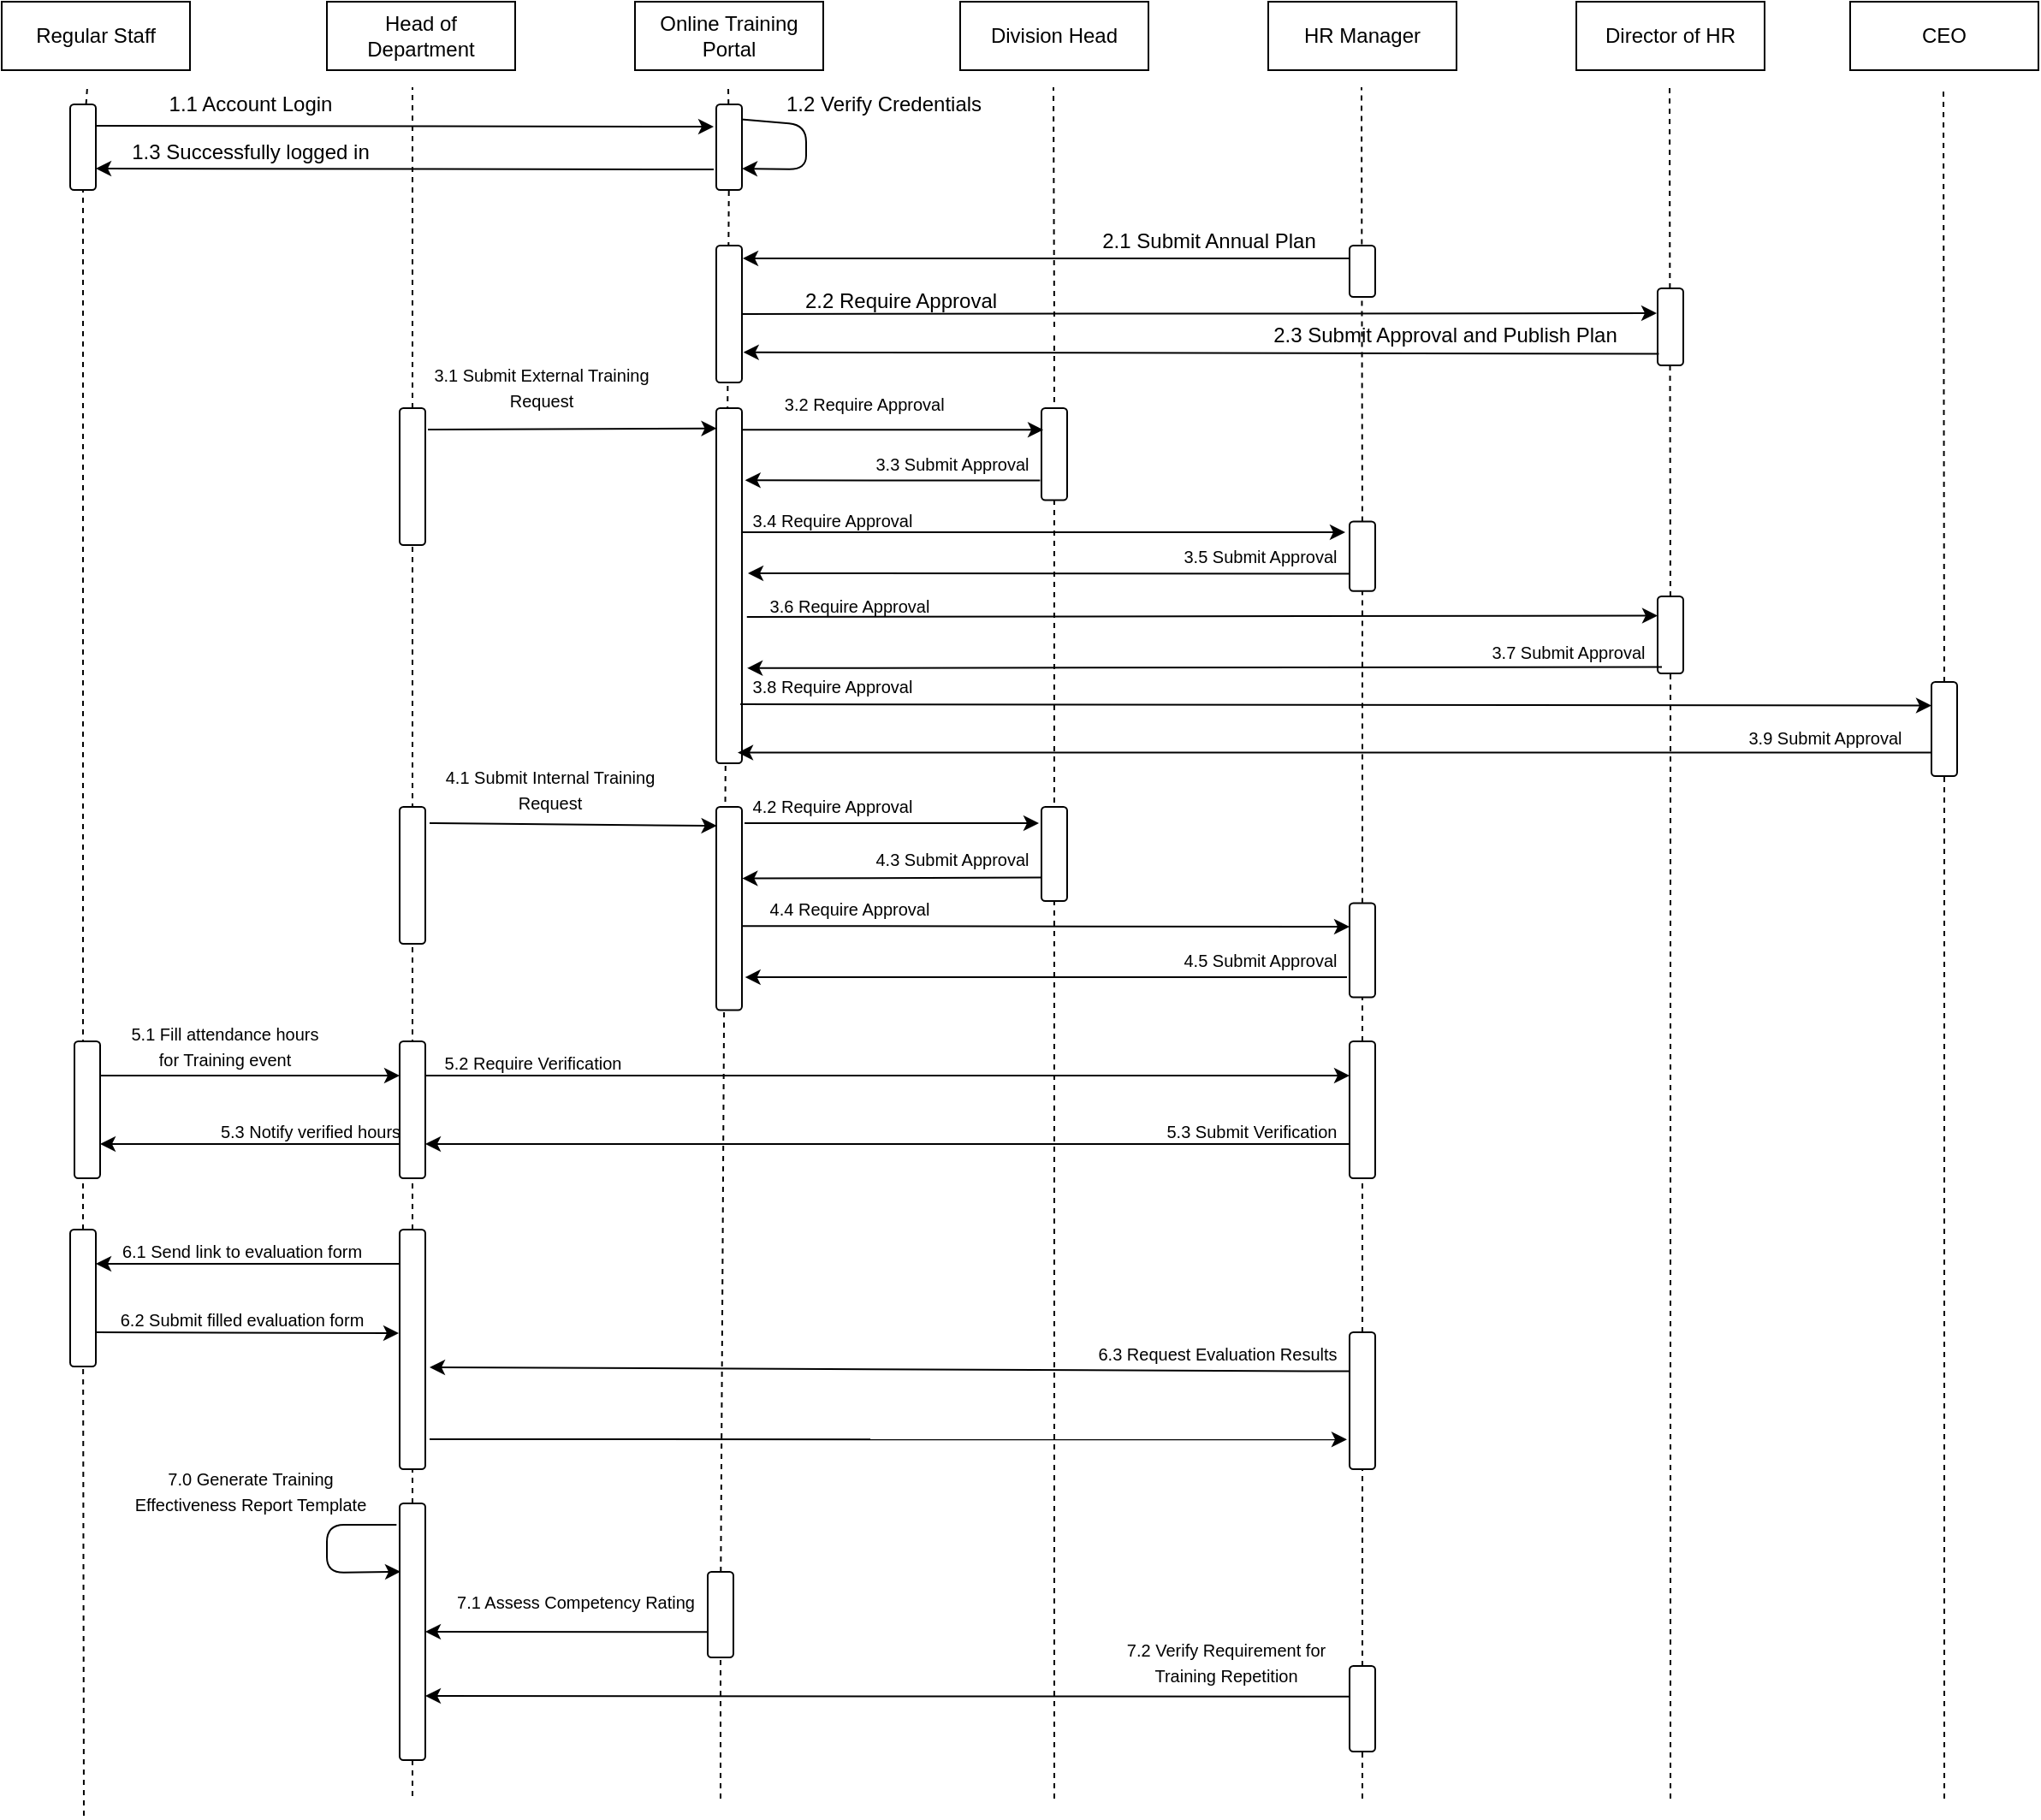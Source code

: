 <mxfile version="14.5.6" type="github">
  <diagram id="XSy3SNoMvduB6K7PyyDJ" name="Page-1">
    <mxGraphModel dx="813" dy="454" grid="1" gridSize="10" guides="1" tooltips="1" connect="1" arrows="1" fold="1" page="1" pageScale="1" pageWidth="850" pageHeight="1100" math="0" shadow="0">
      <root>
        <mxCell id="0" />
        <mxCell id="1" parent="0" />
        <mxCell id="dv0m6-zfDkGKopQuFqEQ-2" value="Regular Staff" style="rounded=0;whiteSpace=wrap;html=1;" vertex="1" parent="1">
          <mxGeometry x="40" y="40" width="110" height="40" as="geometry" />
        </mxCell>
        <mxCell id="dv0m6-zfDkGKopQuFqEQ-3" value="" style="endArrow=none;dashed=1;html=1;" edge="1" parent="1" source="dv0m6-zfDkGKopQuFqEQ-17">
          <mxGeometry width="50" height="50" relative="1" as="geometry">
            <mxPoint x="90" y="600" as="sourcePoint" />
            <mxPoint x="90" y="90" as="targetPoint" />
          </mxGeometry>
        </mxCell>
        <mxCell id="dv0m6-zfDkGKopQuFqEQ-4" value="Online Training&lt;br&gt;Portal" style="rounded=0;whiteSpace=wrap;html=1;" vertex="1" parent="1">
          <mxGeometry x="410" y="40" width="110" height="40" as="geometry" />
        </mxCell>
        <mxCell id="dv0m6-zfDkGKopQuFqEQ-5" value="Head of Department" style="rounded=0;whiteSpace=wrap;html=1;" vertex="1" parent="1">
          <mxGeometry x="230" y="40" width="110" height="40" as="geometry" />
        </mxCell>
        <mxCell id="dv0m6-zfDkGKopQuFqEQ-6" value="HR Manager" style="rounded=0;whiteSpace=wrap;html=1;" vertex="1" parent="1">
          <mxGeometry x="780" y="40" width="110" height="40" as="geometry" />
        </mxCell>
        <mxCell id="dv0m6-zfDkGKopQuFqEQ-7" value="Director of HR" style="rounded=0;whiteSpace=wrap;html=1;" vertex="1" parent="1">
          <mxGeometry x="960" y="40" width="110" height="40" as="geometry" />
        </mxCell>
        <mxCell id="dv0m6-zfDkGKopQuFqEQ-8" value="CEO" style="rounded=0;whiteSpace=wrap;html=1;" vertex="1" parent="1">
          <mxGeometry x="1120" y="40" width="110" height="40" as="geometry" />
        </mxCell>
        <mxCell id="dv0m6-zfDkGKopQuFqEQ-9" value="Division Head" style="rounded=0;whiteSpace=wrap;html=1;" vertex="1" parent="1">
          <mxGeometry x="600" y="40" width="110" height="40" as="geometry" />
        </mxCell>
        <mxCell id="dv0m6-zfDkGKopQuFqEQ-10" value="" style="endArrow=none;dashed=1;html=1;" edge="1" parent="1" source="dv0m6-zfDkGKopQuFqEQ-47">
          <mxGeometry width="50" height="50" relative="1" as="geometry">
            <mxPoint x="280" y="600" as="sourcePoint" />
            <mxPoint x="280" y="90" as="targetPoint" />
          </mxGeometry>
        </mxCell>
        <mxCell id="dv0m6-zfDkGKopQuFqEQ-11" value="" style="endArrow=none;dashed=1;html=1;" edge="1" parent="1" source="dv0m6-zfDkGKopQuFqEQ-23">
          <mxGeometry width="50" height="50" relative="1" as="geometry">
            <mxPoint x="464.5" y="600" as="sourcePoint" />
            <mxPoint x="464.5" y="90" as="targetPoint" />
          </mxGeometry>
        </mxCell>
        <mxCell id="dv0m6-zfDkGKopQuFqEQ-12" value="" style="endArrow=none;dashed=1;html=1;" edge="1" parent="1">
          <mxGeometry width="50" height="50" relative="1" as="geometry">
            <mxPoint x="655" y="230" as="sourcePoint" />
            <mxPoint x="654.5" y="90" as="targetPoint" />
          </mxGeometry>
        </mxCell>
        <mxCell id="dv0m6-zfDkGKopQuFqEQ-13" value="" style="endArrow=none;dashed=1;html=1;" edge="1" parent="1" source="dv0m6-zfDkGKopQuFqEQ-52">
          <mxGeometry width="50" height="50" relative="1" as="geometry">
            <mxPoint x="834.5" y="600" as="sourcePoint" />
            <mxPoint x="834.5" y="90" as="targetPoint" />
          </mxGeometry>
        </mxCell>
        <mxCell id="dv0m6-zfDkGKopQuFqEQ-14" value="" style="endArrow=none;dashed=1;html=1;" edge="1" parent="1" source="dv0m6-zfDkGKopQuFqEQ-54">
          <mxGeometry width="50" height="50" relative="1" as="geometry">
            <mxPoint x="1014.5" y="600" as="sourcePoint" />
            <mxPoint x="1014.5" y="90" as="targetPoint" />
          </mxGeometry>
        </mxCell>
        <mxCell id="dv0m6-zfDkGKopQuFqEQ-15" value="" style="endArrow=none;dashed=1;html=1;" edge="1" parent="1" source="dv0m6-zfDkGKopQuFqEQ-56">
          <mxGeometry width="50" height="50" relative="1" as="geometry">
            <mxPoint x="1174.5" y="600" as="sourcePoint" />
            <mxPoint x="1174.5" y="90" as="targetPoint" />
          </mxGeometry>
        </mxCell>
        <mxCell id="dv0m6-zfDkGKopQuFqEQ-17" value="" style="rounded=1;whiteSpace=wrap;html=1;rotation=-90;" vertex="1" parent="1">
          <mxGeometry x="62.5" y="117.5" width="50" height="15" as="geometry" />
        </mxCell>
        <mxCell id="dv0m6-zfDkGKopQuFqEQ-18" value="" style="endArrow=none;dashed=1;html=1;" edge="1" parent="1" source="dv0m6-zfDkGKopQuFqEQ-113" target="dv0m6-zfDkGKopQuFqEQ-17">
          <mxGeometry width="50" height="50" relative="1" as="geometry">
            <mxPoint x="88" y="1060" as="sourcePoint" />
            <mxPoint x="90" y="90" as="targetPoint" />
          </mxGeometry>
        </mxCell>
        <mxCell id="dv0m6-zfDkGKopQuFqEQ-19" value="" style="endArrow=classic;html=1;exitX=0.75;exitY=1;exitDx=0;exitDy=0;" edge="1" parent="1" source="dv0m6-zfDkGKopQuFqEQ-17">
          <mxGeometry width="50" height="50" relative="1" as="geometry">
            <mxPoint x="200" y="170" as="sourcePoint" />
            <mxPoint x="456" y="113" as="targetPoint" />
          </mxGeometry>
        </mxCell>
        <mxCell id="dv0m6-zfDkGKopQuFqEQ-23" value="" style="rounded=1;whiteSpace=wrap;html=1;rotation=-90;" vertex="1" parent="1">
          <mxGeometry x="440" y="117.5" width="50" height="15" as="geometry" />
        </mxCell>
        <mxCell id="dv0m6-zfDkGKopQuFqEQ-24" value="" style="endArrow=none;dashed=1;html=1;" edge="1" parent="1" source="dv0m6-zfDkGKopQuFqEQ-131" target="dv0m6-zfDkGKopQuFqEQ-23">
          <mxGeometry width="50" height="50" relative="1" as="geometry">
            <mxPoint x="465" y="1060" as="sourcePoint" />
            <mxPoint x="464.5" y="90" as="targetPoint" />
          </mxGeometry>
        </mxCell>
        <mxCell id="dv0m6-zfDkGKopQuFqEQ-25" value="1.1 Account Login" style="text;html=1;align=center;verticalAlign=middle;resizable=0;points=[];autosize=1;" vertex="1" parent="1">
          <mxGeometry x="130" y="90" width="110" height="20" as="geometry" />
        </mxCell>
        <mxCell id="dv0m6-zfDkGKopQuFqEQ-26" value="" style="endArrow=classic;html=1;exitX=0.825;exitY=0.979;exitDx=0;exitDy=0;exitPerimeter=0;entryX=0.25;entryY=1;entryDx=0;entryDy=0;" edge="1" parent="1" source="dv0m6-zfDkGKopQuFqEQ-23" target="dv0m6-zfDkGKopQuFqEQ-23">
          <mxGeometry width="50" height="50" relative="1" as="geometry">
            <mxPoint x="490" y="160" as="sourcePoint" />
            <mxPoint x="540" y="110" as="targetPoint" />
            <Array as="points">
              <mxPoint x="510" y="112" />
              <mxPoint x="510" y="138" />
            </Array>
          </mxGeometry>
        </mxCell>
        <mxCell id="dv0m6-zfDkGKopQuFqEQ-27" value="1.2 Verify Credentials" style="text;html=1;align=center;verticalAlign=middle;resizable=0;points=[];autosize=1;" vertex="1" parent="1">
          <mxGeometry x="490" y="90" width="130" height="20" as="geometry" />
        </mxCell>
        <mxCell id="dv0m6-zfDkGKopQuFqEQ-28" value="" style="endArrow=classic;html=1;entryX=0.25;entryY=1;entryDx=0;entryDy=0;" edge="1" parent="1" target="dv0m6-zfDkGKopQuFqEQ-17">
          <mxGeometry width="50" height="50" relative="1" as="geometry">
            <mxPoint x="456" y="138" as="sourcePoint" />
            <mxPoint x="230" y="190" as="targetPoint" />
          </mxGeometry>
        </mxCell>
        <mxCell id="dv0m6-zfDkGKopQuFqEQ-29" value="1.3 Successfully logged in" style="text;html=1;align=center;verticalAlign=middle;resizable=0;points=[];autosize=1;" vertex="1" parent="1">
          <mxGeometry x="110" y="117.5" width="150" height="20" as="geometry" />
        </mxCell>
        <mxCell id="dv0m6-zfDkGKopQuFqEQ-32" value="" style="endArrow=none;dashed=1;html=1;" edge="1" parent="1">
          <mxGeometry width="50" height="50" relative="1" as="geometry">
            <mxPoint x="655" y="1090" as="sourcePoint" />
            <mxPoint x="654.968" y="232.5" as="targetPoint" />
          </mxGeometry>
        </mxCell>
        <mxCell id="dv0m6-zfDkGKopQuFqEQ-33" value="" style="rounded=1;whiteSpace=wrap;html=1;rotation=-90;" vertex="1" parent="1">
          <mxGeometry x="425" y="215" width="80" height="15" as="geometry" />
        </mxCell>
        <mxCell id="dv0m6-zfDkGKopQuFqEQ-35" value="" style="rounded=1;whiteSpace=wrap;html=1;rotation=-90;" vertex="1" parent="1">
          <mxGeometry x="820" y="190" width="30" height="15" as="geometry" />
        </mxCell>
        <mxCell id="dv0m6-zfDkGKopQuFqEQ-36" value="" style="endArrow=classic;html=1;exitX=0.75;exitY=0;exitDx=0;exitDy=0;" edge="1" parent="1" source="dv0m6-zfDkGKopQuFqEQ-35">
          <mxGeometry width="50" height="50" relative="1" as="geometry">
            <mxPoint x="730" y="230" as="sourcePoint" />
            <mxPoint x="473" y="190" as="targetPoint" />
          </mxGeometry>
        </mxCell>
        <mxCell id="dv0m6-zfDkGKopQuFqEQ-37" value="2.1 Submit Annual Plan" style="text;html=1;align=center;verticalAlign=middle;resizable=0;points=[];autosize=1;" vertex="1" parent="1">
          <mxGeometry x="675" y="170" width="140" height="20" as="geometry" />
        </mxCell>
        <mxCell id="dv0m6-zfDkGKopQuFqEQ-38" value="" style="endArrow=classic;html=1;exitX=0.5;exitY=1;exitDx=0;exitDy=0;" edge="1" parent="1" source="dv0m6-zfDkGKopQuFqEQ-33">
          <mxGeometry width="50" height="50" relative="1" as="geometry">
            <mxPoint x="640" y="280" as="sourcePoint" />
            <mxPoint x="1007" y="222" as="targetPoint" />
          </mxGeometry>
        </mxCell>
        <mxCell id="dv0m6-zfDkGKopQuFqEQ-40" value="" style="rounded=1;whiteSpace=wrap;html=1;rotation=-90;" vertex="1" parent="1">
          <mxGeometry x="992.5" y="222.5" width="45" height="15" as="geometry" />
        </mxCell>
        <mxCell id="dv0m6-zfDkGKopQuFqEQ-41" value="2.2 Require Approval" style="text;html=1;align=center;verticalAlign=middle;resizable=0;points=[];autosize=1;" vertex="1" parent="1">
          <mxGeometry x="500" y="205" width="130" height="20" as="geometry" />
        </mxCell>
        <mxCell id="dv0m6-zfDkGKopQuFqEQ-42" value="" style="endArrow=classic;html=1;entryX=0.221;entryY=1.056;entryDx=0;entryDy=0;exitX=0.149;exitY=0.049;exitDx=0;exitDy=0;exitPerimeter=0;entryPerimeter=0;" edge="1" parent="1" source="dv0m6-zfDkGKopQuFqEQ-40" target="dv0m6-zfDkGKopQuFqEQ-33">
          <mxGeometry width="50" height="50" relative="1" as="geometry">
            <mxPoint x="890" y="290" as="sourcePoint" />
            <mxPoint x="940" y="240" as="targetPoint" />
          </mxGeometry>
        </mxCell>
        <mxCell id="dv0m6-zfDkGKopQuFqEQ-44" value="2.3 Submit Approval and Publish Plan" style="text;html=1;align=center;verticalAlign=middle;resizable=0;points=[];autosize=1;" vertex="1" parent="1">
          <mxGeometry x="772.5" y="225" width="220" height="20" as="geometry" />
        </mxCell>
        <mxCell id="dv0m6-zfDkGKopQuFqEQ-47" value="" style="rounded=1;whiteSpace=wrap;html=1;rotation=-90;" vertex="1" parent="1">
          <mxGeometry x="240" y="310" width="80" height="15" as="geometry" />
        </mxCell>
        <mxCell id="dv0m6-zfDkGKopQuFqEQ-48" value="" style="endArrow=none;dashed=1;html=1;" edge="1" parent="1" source="dv0m6-zfDkGKopQuFqEQ-115" target="dv0m6-zfDkGKopQuFqEQ-47">
          <mxGeometry width="50" height="50" relative="1" as="geometry">
            <mxPoint x="280" y="1060" as="sourcePoint" />
            <mxPoint x="280" y="90" as="targetPoint" />
          </mxGeometry>
        </mxCell>
        <mxCell id="dv0m6-zfDkGKopQuFqEQ-49" value="" style="rounded=1;whiteSpace=wrap;html=1;rotation=-90;" vertex="1" parent="1">
          <mxGeometry x="628.13" y="296.88" width="53.75" height="15" as="geometry" />
        </mxCell>
        <mxCell id="dv0m6-zfDkGKopQuFqEQ-52" value="" style="rounded=1;whiteSpace=wrap;html=1;rotation=-90;" vertex="1" parent="1">
          <mxGeometry x="814.69" y="356.57" width="40.63" height="15" as="geometry" />
        </mxCell>
        <mxCell id="dv0m6-zfDkGKopQuFqEQ-53" value="" style="endArrow=none;dashed=1;html=1;" edge="1" parent="1" source="dv0m6-zfDkGKopQuFqEQ-90" target="dv0m6-zfDkGKopQuFqEQ-52">
          <mxGeometry width="50" height="50" relative="1" as="geometry">
            <mxPoint x="835" y="640" as="sourcePoint" />
            <mxPoint x="834.5" y="90" as="targetPoint" />
          </mxGeometry>
        </mxCell>
        <mxCell id="dv0m6-zfDkGKopQuFqEQ-57" value="" style="endArrow=classic;html=1;entryX=0.943;entryY=0.018;entryDx=0;entryDy=0;entryPerimeter=0;" edge="1" parent="1" target="dv0m6-zfDkGKopQuFqEQ-59">
          <mxGeometry width="50" height="50" relative="1" as="geometry">
            <mxPoint x="289" y="290" as="sourcePoint" />
            <mxPoint x="390" y="270" as="targetPoint" />
          </mxGeometry>
        </mxCell>
        <mxCell id="dv0m6-zfDkGKopQuFqEQ-58" value="&lt;font style=&quot;font-size: 10px&quot;&gt;3.1 Submit External Training &lt;br&gt;Request&lt;/font&gt;" style="text;html=1;align=center;verticalAlign=middle;resizable=0;points=[];autosize=1;" vertex="1" parent="1">
          <mxGeometry x="285" y="245" width="140" height="40" as="geometry" />
        </mxCell>
        <mxCell id="dv0m6-zfDkGKopQuFqEQ-59" value="" style="rounded=1;whiteSpace=wrap;html=1;rotation=-90;" vertex="1" parent="1">
          <mxGeometry x="361.25" y="373.75" width="207.5" height="15" as="geometry" />
        </mxCell>
        <mxCell id="dv0m6-zfDkGKopQuFqEQ-60" value="" style="endArrow=classic;html=1;exitX=0.939;exitY=0.99;exitDx=0;exitDy=0;exitPerimeter=0;entryX=0.765;entryY=0.069;entryDx=0;entryDy=0;entryPerimeter=0;" edge="1" parent="1" source="dv0m6-zfDkGKopQuFqEQ-59" target="dv0m6-zfDkGKopQuFqEQ-49">
          <mxGeometry width="50" height="50" relative="1" as="geometry">
            <mxPoint x="510" y="340" as="sourcePoint" />
            <mxPoint x="645" y="290" as="targetPoint" />
          </mxGeometry>
        </mxCell>
        <mxCell id="dv0m6-zfDkGKopQuFqEQ-61" value="&lt;font style=&quot;font-size: 10px&quot;&gt;3.2 Require Approval&amp;nbsp;&lt;/font&gt;" style="text;html=1;align=center;verticalAlign=middle;resizable=0;points=[];autosize=1;" vertex="1" parent="1">
          <mxGeometry x="490" y="265" width="110" height="20" as="geometry" />
        </mxCell>
        <mxCell id="dv0m6-zfDkGKopQuFqEQ-62" value="" style="endArrow=classic;html=1;entryX=0.797;entryY=1.123;entryDx=0;entryDy=0;exitX=0.97;exitY=0.989;exitDx=0;exitDy=0;exitPerimeter=0;entryPerimeter=0;" edge="1" parent="1" source="dv0m6-zfDkGKopQuFqEQ-63" target="dv0m6-zfDkGKopQuFqEQ-59">
          <mxGeometry width="50" height="50" relative="1" as="geometry">
            <mxPoint x="540" y="380" as="sourcePoint" />
            <mxPoint x="590" y="330" as="targetPoint" />
          </mxGeometry>
        </mxCell>
        <mxCell id="dv0m6-zfDkGKopQuFqEQ-63" value="&lt;font style=&quot;font-size: 10px&quot;&gt;3.3 Submit Approval&lt;/font&gt;" style="text;html=1;align=center;verticalAlign=middle;resizable=0;points=[];autosize=1;" vertex="1" parent="1">
          <mxGeometry x="540" y="300" width="110" height="20" as="geometry" />
        </mxCell>
        <mxCell id="dv0m6-zfDkGKopQuFqEQ-64" value="" style="endArrow=classic;html=1;exitX=0.018;exitY=0.875;exitDx=0;exitDy=0;exitPerimeter=0;" edge="1" parent="1" source="dv0m6-zfDkGKopQuFqEQ-65">
          <mxGeometry width="50" height="50" relative="1" as="geometry">
            <mxPoint x="550" y="400" as="sourcePoint" />
            <mxPoint x="825" y="350" as="targetPoint" />
          </mxGeometry>
        </mxCell>
        <mxCell id="dv0m6-zfDkGKopQuFqEQ-65" value="&lt;font style=&quot;font-size: 10px&quot;&gt;3.4 Require Approval&lt;/font&gt;" style="text;html=1;align=center;verticalAlign=middle;resizable=0;points=[];autosize=1;" vertex="1" parent="1">
          <mxGeometry x="470" y="332.5" width="110" height="20" as="geometry" />
        </mxCell>
        <mxCell id="dv0m6-zfDkGKopQuFqEQ-66" value="" style="endArrow=classic;html=1;exitX=0.25;exitY=0;exitDx=0;exitDy=0;" edge="1" parent="1" source="dv0m6-zfDkGKopQuFqEQ-52">
          <mxGeometry width="50" height="50" relative="1" as="geometry">
            <mxPoint x="740" y="420" as="sourcePoint" />
            <mxPoint x="476" y="374" as="targetPoint" />
          </mxGeometry>
        </mxCell>
        <mxCell id="dv0m6-zfDkGKopQuFqEQ-67" value="&lt;font style=&quot;font-size: 10px&quot;&gt;3.5 Submit Approval&lt;/font&gt;" style="text;html=1;align=center;verticalAlign=middle;resizable=0;points=[];autosize=1;" vertex="1" parent="1">
          <mxGeometry x="720" y="354.07" width="110" height="20" as="geometry" />
        </mxCell>
        <mxCell id="dv0m6-zfDkGKopQuFqEQ-54" value="" style="rounded=1;whiteSpace=wrap;html=1;rotation=-90;" vertex="1" parent="1">
          <mxGeometry x="992.5" y="402.5" width="45" height="15" as="geometry" />
        </mxCell>
        <mxCell id="dv0m6-zfDkGKopQuFqEQ-68" value="" style="endArrow=none;dashed=1;html=1;" edge="1" parent="1" target="dv0m6-zfDkGKopQuFqEQ-54">
          <mxGeometry width="50" height="50" relative="1" as="geometry">
            <mxPoint x="1015" y="1090" as="sourcePoint" />
            <mxPoint x="1014.5" y="90" as="targetPoint" />
          </mxGeometry>
        </mxCell>
        <mxCell id="dv0m6-zfDkGKopQuFqEQ-69" value="" style="endArrow=classic;html=1;exitX=0.412;exitY=1.193;exitDx=0;exitDy=0;entryX=0.75;entryY=0;entryDx=0;entryDy=0;exitPerimeter=0;" edge="1" parent="1" source="dv0m6-zfDkGKopQuFqEQ-59" target="dv0m6-zfDkGKopQuFqEQ-54">
          <mxGeometry width="50" height="50" relative="1" as="geometry">
            <mxPoint x="560" y="450" as="sourcePoint" />
            <mxPoint x="610" y="400" as="targetPoint" />
          </mxGeometry>
        </mxCell>
        <mxCell id="dv0m6-zfDkGKopQuFqEQ-70" value="" style="endArrow=classic;html=1;entryX=0.268;entryY=1.205;entryDx=0;entryDy=0;entryPerimeter=0;exitX=0.082;exitY=0.167;exitDx=0;exitDy=0;exitPerimeter=0;" edge="1" parent="1" source="dv0m6-zfDkGKopQuFqEQ-54" target="dv0m6-zfDkGKopQuFqEQ-59">
          <mxGeometry width="50" height="50" relative="1" as="geometry">
            <mxPoint x="920" y="500" as="sourcePoint" />
            <mxPoint x="970" y="450" as="targetPoint" />
          </mxGeometry>
        </mxCell>
        <mxCell id="dv0m6-zfDkGKopQuFqEQ-71" value="&lt;font style=&quot;font-size: 10px&quot;&gt;3.6 Require Approval&lt;/font&gt;" style="text;html=1;align=center;verticalAlign=middle;resizable=0;points=[];autosize=1;" vertex="1" parent="1">
          <mxGeometry x="480" y="382.5" width="110" height="20" as="geometry" />
        </mxCell>
        <mxCell id="dv0m6-zfDkGKopQuFqEQ-72" value="&lt;font style=&quot;font-size: 10px&quot;&gt;3.7 Submit Approval&lt;/font&gt;" style="text;html=1;align=center;verticalAlign=middle;resizable=0;points=[];autosize=1;" vertex="1" parent="1">
          <mxGeometry x="900" y="410" width="110" height="20" as="geometry" />
        </mxCell>
        <mxCell id="dv0m6-zfDkGKopQuFqEQ-56" value="" style="rounded=1;whiteSpace=wrap;html=1;rotation=-90;" vertex="1" parent="1">
          <mxGeometry x="1147.5" y="457.5" width="55" height="15" as="geometry" />
        </mxCell>
        <mxCell id="dv0m6-zfDkGKopQuFqEQ-73" value="" style="endArrow=none;dashed=1;html=1;" edge="1" parent="1" target="dv0m6-zfDkGKopQuFqEQ-56">
          <mxGeometry width="50" height="50" relative="1" as="geometry">
            <mxPoint x="1175" y="1090" as="sourcePoint" />
            <mxPoint x="1174.5" y="90" as="targetPoint" />
          </mxGeometry>
        </mxCell>
        <mxCell id="dv0m6-zfDkGKopQuFqEQ-74" value="" style="endArrow=classic;html=1;exitX=0.166;exitY=0.938;exitDx=0;exitDy=0;exitPerimeter=0;entryX=0.75;entryY=0;entryDx=0;entryDy=0;" edge="1" parent="1" source="dv0m6-zfDkGKopQuFqEQ-59" target="dv0m6-zfDkGKopQuFqEQ-56">
          <mxGeometry width="50" height="50" relative="1" as="geometry">
            <mxPoint x="590" y="490" as="sourcePoint" />
            <mxPoint x="640" y="440" as="targetPoint" />
          </mxGeometry>
        </mxCell>
        <mxCell id="dv0m6-zfDkGKopQuFqEQ-75" value="" style="endArrow=classic;html=1;exitX=0.25;exitY=0;exitDx=0;exitDy=0;entryX=0.03;entryY=0.833;entryDx=0;entryDy=0;entryPerimeter=0;" edge="1" parent="1" source="dv0m6-zfDkGKopQuFqEQ-56" target="dv0m6-zfDkGKopQuFqEQ-59">
          <mxGeometry width="50" height="50" relative="1" as="geometry">
            <mxPoint x="1020" y="520" as="sourcePoint" />
            <mxPoint x="1070" y="470" as="targetPoint" />
          </mxGeometry>
        </mxCell>
        <mxCell id="dv0m6-zfDkGKopQuFqEQ-76" value="&lt;font style=&quot;font-size: 10px&quot;&gt;3.8 Require Approval&lt;/font&gt;" style="text;html=1;align=center;verticalAlign=middle;resizable=0;points=[];autosize=1;" vertex="1" parent="1">
          <mxGeometry x="470" y="430" width="110" height="20" as="geometry" />
        </mxCell>
        <mxCell id="dv0m6-zfDkGKopQuFqEQ-77" value="&lt;font style=&quot;font-size: 10px&quot;&gt;3.9 Submit Approval&lt;/font&gt;" style="text;html=1;align=center;verticalAlign=middle;resizable=0;points=[];autosize=1;" vertex="1" parent="1">
          <mxGeometry x="1050" y="460" width="110" height="20" as="geometry" />
        </mxCell>
        <mxCell id="dv0m6-zfDkGKopQuFqEQ-78" value="" style="rounded=1;whiteSpace=wrap;html=1;rotation=-90;" vertex="1" parent="1">
          <mxGeometry x="240" y="543" width="80" height="15" as="geometry" />
        </mxCell>
        <mxCell id="dv0m6-zfDkGKopQuFqEQ-83" value="" style="rounded=1;whiteSpace=wrap;html=1;rotation=-90;" vertex="1" parent="1">
          <mxGeometry x="405.63" y="562.38" width="118.75" height="15" as="geometry" />
        </mxCell>
        <mxCell id="dv0m6-zfDkGKopQuFqEQ-84" value="" style="endArrow=classic;html=1;exitX=0.881;exitY=1.167;exitDx=0;exitDy=0;exitPerimeter=0;entryX=0.907;entryY=0.02;entryDx=0;entryDy=0;entryPerimeter=0;" edge="1" parent="1" source="dv0m6-zfDkGKopQuFqEQ-78" target="dv0m6-zfDkGKopQuFqEQ-83">
          <mxGeometry width="50" height="50" relative="1" as="geometry">
            <mxPoint x="340" y="560" as="sourcePoint" />
            <mxPoint x="390" y="510" as="targetPoint" />
          </mxGeometry>
        </mxCell>
        <mxCell id="dv0m6-zfDkGKopQuFqEQ-85" value="&lt;font style=&quot;font-size: 10px&quot;&gt;4.1 Submit Internal Training &lt;br&gt;Request&lt;/font&gt;" style="text;html=1;align=center;verticalAlign=middle;resizable=0;points=[];autosize=1;" vertex="1" parent="1">
          <mxGeometry x="290" y="480" width="140" height="40" as="geometry" />
        </mxCell>
        <mxCell id="dv0m6-zfDkGKopQuFqEQ-86" value="" style="rounded=1;whiteSpace=wrap;html=1;rotation=-90;" vertex="1" parent="1">
          <mxGeometry x="627.5" y="530.5" width="55" height="15" as="geometry" />
        </mxCell>
        <mxCell id="dv0m6-zfDkGKopQuFqEQ-87" value="" style="endArrow=classic;html=1;" edge="1" parent="1">
          <mxGeometry width="50" height="50" relative="1" as="geometry">
            <mxPoint x="474" y="520" as="sourcePoint" />
            <mxPoint x="646" y="520" as="targetPoint" />
          </mxGeometry>
        </mxCell>
        <mxCell id="dv0m6-zfDkGKopQuFqEQ-88" value="" style="endArrow=classic;html=1;entryX=0.648;entryY=1.011;entryDx=0;entryDy=0;exitX=0.25;exitY=0;exitDx=0;exitDy=0;entryPerimeter=0;" edge="1" parent="1" source="dv0m6-zfDkGKopQuFqEQ-86" target="dv0m6-zfDkGKopQuFqEQ-83">
          <mxGeometry width="50" height="50" relative="1" as="geometry">
            <mxPoint x="550" y="600" as="sourcePoint" />
            <mxPoint x="600" y="550" as="targetPoint" />
          </mxGeometry>
        </mxCell>
        <mxCell id="dv0m6-zfDkGKopQuFqEQ-91" value="" style="endArrow=classic;html=1;entryX=0.75;entryY=0;entryDx=0;entryDy=0;exitX=0.414;exitY=1;exitDx=0;exitDy=0;exitPerimeter=0;" edge="1" parent="1" source="dv0m6-zfDkGKopQuFqEQ-83" target="dv0m6-zfDkGKopQuFqEQ-90">
          <mxGeometry width="50" height="50" relative="1" as="geometry">
            <mxPoint x="480" y="580" as="sourcePoint" />
            <mxPoint x="620" y="580" as="targetPoint" />
          </mxGeometry>
        </mxCell>
        <mxCell id="dv0m6-zfDkGKopQuFqEQ-90" value="" style="rounded=1;whiteSpace=wrap;html=1;rotation=-90;" vertex="1" parent="1">
          <mxGeometry x="807.5" y="586.75" width="55" height="15" as="geometry" />
        </mxCell>
        <mxCell id="dv0m6-zfDkGKopQuFqEQ-92" value="" style="endArrow=none;dashed=1;html=1;" edge="1" parent="1" source="dv0m6-zfDkGKopQuFqEQ-100" target="dv0m6-zfDkGKopQuFqEQ-90">
          <mxGeometry width="50" height="50" relative="1" as="geometry">
            <mxPoint x="834" y="1050" as="sourcePoint" />
            <mxPoint x="835.005" y="384.385" as="targetPoint" />
          </mxGeometry>
        </mxCell>
        <mxCell id="dv0m6-zfDkGKopQuFqEQ-93" value="" style="endArrow=classic;html=1;entryX=0.162;entryY=1.122;entryDx=0;entryDy=0;entryPerimeter=0;" edge="1" parent="1" target="dv0m6-zfDkGKopQuFqEQ-83">
          <mxGeometry width="50" height="50" relative="1" as="geometry">
            <mxPoint x="826" y="610" as="sourcePoint" />
            <mxPoint x="770" y="600" as="targetPoint" />
          </mxGeometry>
        </mxCell>
        <mxCell id="dv0m6-zfDkGKopQuFqEQ-94" value="&lt;font style=&quot;font-size: 10px&quot;&gt;4.2 Require Approval&lt;/font&gt;" style="text;html=1;align=center;verticalAlign=middle;resizable=0;points=[];autosize=1;" vertex="1" parent="1">
          <mxGeometry x="470" y="500" width="110" height="20" as="geometry" />
        </mxCell>
        <mxCell id="dv0m6-zfDkGKopQuFqEQ-95" value="&lt;font style=&quot;font-size: 10px&quot;&gt;4.3 Submit Approval&lt;/font&gt;" style="text;html=1;align=center;verticalAlign=middle;resizable=0;points=[];autosize=1;" vertex="1" parent="1">
          <mxGeometry x="540" y="530.5" width="110" height="20" as="geometry" />
        </mxCell>
        <mxCell id="dv0m6-zfDkGKopQuFqEQ-96" value="&lt;font style=&quot;font-size: 10px&quot;&gt;4.4 Require Approval&lt;/font&gt;" style="text;html=1;align=center;verticalAlign=middle;resizable=0;points=[];autosize=1;" vertex="1" parent="1">
          <mxGeometry x="480" y="559.88" width="110" height="20" as="geometry" />
        </mxCell>
        <mxCell id="dv0m6-zfDkGKopQuFqEQ-97" value="&lt;font style=&quot;font-size: 10px&quot;&gt;4.5 Submit Approval&lt;/font&gt;" style="text;html=1;align=center;verticalAlign=middle;resizable=0;points=[];autosize=1;" vertex="1" parent="1">
          <mxGeometry x="720" y="590" width="110" height="20" as="geometry" />
        </mxCell>
        <mxCell id="dv0m6-zfDkGKopQuFqEQ-98" value="" style="rounded=1;whiteSpace=wrap;html=1;rotation=-90;" vertex="1" parent="1">
          <mxGeometry x="240" y="680" width="80" height="15" as="geometry" />
        </mxCell>
        <mxCell id="dv0m6-zfDkGKopQuFqEQ-99" value="" style="rounded=1;whiteSpace=wrap;html=1;rotation=-90;" vertex="1" parent="1">
          <mxGeometry x="50" y="680" width="80" height="15" as="geometry" />
        </mxCell>
        <mxCell id="dv0m6-zfDkGKopQuFqEQ-100" value="" style="rounded=1;whiteSpace=wrap;html=1;rotation=-90;" vertex="1" parent="1">
          <mxGeometry x="795" y="680" width="80" height="15" as="geometry" />
        </mxCell>
        <mxCell id="dv0m6-zfDkGKopQuFqEQ-101" value="" style="endArrow=none;dashed=1;html=1;" edge="1" parent="1" source="dv0m6-zfDkGKopQuFqEQ-118" target="dv0m6-zfDkGKopQuFqEQ-100">
          <mxGeometry width="50" height="50" relative="1" as="geometry">
            <mxPoint x="834" y="1050" as="sourcePoint" />
            <mxPoint x="834.94" y="621.75" as="targetPoint" />
          </mxGeometry>
        </mxCell>
        <mxCell id="dv0m6-zfDkGKopQuFqEQ-102" value="" style="endArrow=classic;html=1;exitX=0.75;exitY=1;exitDx=0;exitDy=0;entryX=0.75;entryY=0;entryDx=0;entryDy=0;" edge="1" parent="1" source="dv0m6-zfDkGKopQuFqEQ-99" target="dv0m6-zfDkGKopQuFqEQ-98">
          <mxGeometry width="50" height="50" relative="1" as="geometry">
            <mxPoint x="150" y="690" as="sourcePoint" />
            <mxPoint x="200" y="640" as="targetPoint" />
          </mxGeometry>
        </mxCell>
        <mxCell id="dv0m6-zfDkGKopQuFqEQ-103" value="" style="endArrow=classic;html=1;exitX=0.75;exitY=1;exitDx=0;exitDy=0;entryX=0.75;entryY=0;entryDx=0;entryDy=0;" edge="1" parent="1" source="dv0m6-zfDkGKopQuFqEQ-98" target="dv0m6-zfDkGKopQuFqEQ-100">
          <mxGeometry width="50" height="50" relative="1" as="geometry">
            <mxPoint x="350" y="690" as="sourcePoint" />
            <mxPoint x="400" y="640" as="targetPoint" />
          </mxGeometry>
        </mxCell>
        <mxCell id="dv0m6-zfDkGKopQuFqEQ-104" value="" style="endArrow=classic;html=1;entryX=0.25;entryY=1;entryDx=0;entryDy=0;exitX=0.25;exitY=0;exitDx=0;exitDy=0;" edge="1" parent="1" source="dv0m6-zfDkGKopQuFqEQ-100" target="dv0m6-zfDkGKopQuFqEQ-98">
          <mxGeometry width="50" height="50" relative="1" as="geometry">
            <mxPoint x="530" y="790" as="sourcePoint" />
            <mxPoint x="580" y="740" as="targetPoint" />
          </mxGeometry>
        </mxCell>
        <mxCell id="dv0m6-zfDkGKopQuFqEQ-105" value="" style="endArrow=classic;html=1;entryX=0.25;entryY=1;entryDx=0;entryDy=0;exitX=0.25;exitY=0;exitDx=0;exitDy=0;" edge="1" parent="1" source="dv0m6-zfDkGKopQuFqEQ-98" target="dv0m6-zfDkGKopQuFqEQ-99">
          <mxGeometry width="50" height="50" relative="1" as="geometry">
            <mxPoint x="150" y="790" as="sourcePoint" />
            <mxPoint x="200" y="740" as="targetPoint" />
          </mxGeometry>
        </mxCell>
        <mxCell id="dv0m6-zfDkGKopQuFqEQ-107" value="&lt;font style=&quot;font-size: 10px&quot;&gt;5.1 Fill attendance hours&lt;br&gt;for Training event&lt;br&gt;&lt;/font&gt;" style="text;html=1;align=center;verticalAlign=middle;resizable=0;points=[];autosize=1;" vertex="1" parent="1">
          <mxGeometry x="105" y="630" width="130" height="40" as="geometry" />
        </mxCell>
        <mxCell id="dv0m6-zfDkGKopQuFqEQ-108" value="&lt;font style=&quot;font-size: 10px&quot;&gt;5.2 Require Verification&lt;br&gt;&lt;/font&gt;" style="text;html=1;align=center;verticalAlign=middle;resizable=0;points=[];autosize=1;" vertex="1" parent="1">
          <mxGeometry x="290" y="650" width="120" height="20" as="geometry" />
        </mxCell>
        <mxCell id="dv0m6-zfDkGKopQuFqEQ-109" value="&lt;font style=&quot;font-size: 10px&quot;&gt;5.3 Submit Verification&lt;br&gt;&lt;/font&gt;" style="text;html=1;align=center;verticalAlign=middle;resizable=0;points=[];autosize=1;" vertex="1" parent="1">
          <mxGeometry x="710" y="690" width="120" height="20" as="geometry" />
        </mxCell>
        <mxCell id="dv0m6-zfDkGKopQuFqEQ-111" value="&lt;font style=&quot;font-size: 10px&quot;&gt;5.3 Notify verified hours&lt;br&gt;&lt;/font&gt;" style="text;html=1;align=center;verticalAlign=middle;resizable=0;points=[];autosize=1;" vertex="1" parent="1">
          <mxGeometry x="160" y="690" width="120" height="20" as="geometry" />
        </mxCell>
        <mxCell id="dv0m6-zfDkGKopQuFqEQ-113" value="" style="rounded=1;whiteSpace=wrap;html=1;rotation=-90;" vertex="1" parent="1">
          <mxGeometry x="47.5" y="790" width="80" height="15" as="geometry" />
        </mxCell>
        <mxCell id="dv0m6-zfDkGKopQuFqEQ-114" value="" style="endArrow=none;dashed=1;html=1;" edge="1" parent="1" target="dv0m6-zfDkGKopQuFqEQ-113">
          <mxGeometry width="50" height="50" relative="1" as="geometry">
            <mxPoint x="88" y="1100" as="sourcePoint" />
            <mxPoint x="87.513" y="150" as="targetPoint" />
          </mxGeometry>
        </mxCell>
        <mxCell id="dv0m6-zfDkGKopQuFqEQ-115" value="" style="rounded=1;whiteSpace=wrap;html=1;rotation=-90;" vertex="1" parent="1">
          <mxGeometry x="210" y="820" width="140" height="15" as="geometry" />
        </mxCell>
        <mxCell id="dv0m6-zfDkGKopQuFqEQ-116" value="" style="endArrow=none;dashed=1;html=1;" edge="1" parent="1" source="dv0m6-zfDkGKopQuFqEQ-128" target="dv0m6-zfDkGKopQuFqEQ-115">
          <mxGeometry width="50" height="50" relative="1" as="geometry">
            <mxPoint x="280" y="1060" as="sourcePoint" />
            <mxPoint x="280" y="357.5" as="targetPoint" />
          </mxGeometry>
        </mxCell>
        <mxCell id="dv0m6-zfDkGKopQuFqEQ-118" value="" style="rounded=1;whiteSpace=wrap;html=1;rotation=-90;" vertex="1" parent="1">
          <mxGeometry x="795.01" y="850" width="80" height="15" as="geometry" />
        </mxCell>
        <mxCell id="dv0m6-zfDkGKopQuFqEQ-119" value="" style="endArrow=none;dashed=1;html=1;" edge="1" parent="1" source="dv0m6-zfDkGKopQuFqEQ-136" target="dv0m6-zfDkGKopQuFqEQ-118">
          <mxGeometry width="50" height="50" relative="1" as="geometry">
            <mxPoint x="835" y="1080" as="sourcePoint" />
            <mxPoint x="834.89" y="727.5" as="targetPoint" />
          </mxGeometry>
        </mxCell>
        <mxCell id="dv0m6-zfDkGKopQuFqEQ-120" value="" style="endArrow=classic;html=1;exitX=0.857;exitY=0;exitDx=0;exitDy=0;entryX=0.75;entryY=1;entryDx=0;entryDy=0;exitPerimeter=0;" edge="1" parent="1" source="dv0m6-zfDkGKopQuFqEQ-115" target="dv0m6-zfDkGKopQuFqEQ-113">
          <mxGeometry width="50" height="50" relative="1" as="geometry">
            <mxPoint x="180" y="830" as="sourcePoint" />
            <mxPoint x="200" y="730" as="targetPoint" />
          </mxGeometry>
        </mxCell>
        <mxCell id="dv0m6-zfDkGKopQuFqEQ-121" value="" style="endArrow=classic;html=1;exitX=0.25;exitY=1;exitDx=0;exitDy=0;" edge="1" parent="1" source="dv0m6-zfDkGKopQuFqEQ-113">
          <mxGeometry width="50" height="50" relative="1" as="geometry">
            <mxPoint x="145" y="830" as="sourcePoint" />
            <mxPoint x="272" y="818" as="targetPoint" />
          </mxGeometry>
        </mxCell>
        <mxCell id="dv0m6-zfDkGKopQuFqEQ-122" value="&lt;font style=&quot;font-size: 10px&quot;&gt;6.1 Send link to evaluation form&lt;br&gt;&lt;/font&gt;" style="text;html=1;align=center;verticalAlign=middle;resizable=0;points=[];autosize=1;" vertex="1" parent="1">
          <mxGeometry x="100" y="760" width="160" height="20" as="geometry" />
        </mxCell>
        <mxCell id="dv0m6-zfDkGKopQuFqEQ-123" value="&lt;font style=&quot;font-size: 10px&quot;&gt;6.2 Submit filled evaluation form&lt;br&gt;&lt;/font&gt;" style="text;html=1;align=center;verticalAlign=middle;resizable=0;points=[];autosize=1;" vertex="1" parent="1">
          <mxGeometry x="100" y="800" width="160" height="20" as="geometry" />
        </mxCell>
        <mxCell id="dv0m6-zfDkGKopQuFqEQ-124" value="" style="endArrow=classic;html=1;exitX=0.715;exitY=-0.034;exitDx=0;exitDy=0;exitPerimeter=0;" edge="1" parent="1" source="dv0m6-zfDkGKopQuFqEQ-118">
          <mxGeometry width="50" height="50" relative="1" as="geometry">
            <mxPoint x="750" y="800" as="sourcePoint" />
            <mxPoint x="290" y="838" as="targetPoint" />
          </mxGeometry>
        </mxCell>
        <mxCell id="dv0m6-zfDkGKopQuFqEQ-125" value="" style="endArrow=classic;html=1;exitX=0.125;exitY=1.167;exitDx=0;exitDy=0;exitPerimeter=0;entryX=0.217;entryY=-0.102;entryDx=0;entryDy=0;entryPerimeter=0;" edge="1" parent="1" source="dv0m6-zfDkGKopQuFqEQ-115" target="dv0m6-zfDkGKopQuFqEQ-118">
          <mxGeometry width="50" height="50" relative="1" as="geometry">
            <mxPoint x="360" y="910" as="sourcePoint" />
            <mxPoint x="820" y="880" as="targetPoint" />
          </mxGeometry>
        </mxCell>
        <mxCell id="dv0m6-zfDkGKopQuFqEQ-126" value="&lt;font style=&quot;font-size: 10px&quot;&gt;6.3 Request Evaluation Results&lt;br&gt;&lt;/font&gt;" style="text;html=1;align=center;verticalAlign=middle;resizable=0;points=[];autosize=1;" vertex="1" parent="1">
          <mxGeometry x="670" y="820" width="160" height="20" as="geometry" />
        </mxCell>
        <mxCell id="dv0m6-zfDkGKopQuFqEQ-127" value="&lt;font style=&quot;font-size: 10px&quot;&gt;7.0 Generate Training &lt;br&gt;Effectiveness Report Template&lt;br&gt;&lt;/font&gt;" style="text;html=1;align=center;verticalAlign=middle;resizable=0;points=[];autosize=1;" vertex="1" parent="1">
          <mxGeometry x="110" y="890" width="150" height="40" as="geometry" />
        </mxCell>
        <mxCell id="dv0m6-zfDkGKopQuFqEQ-128" value="" style="rounded=1;whiteSpace=wrap;html=1;rotation=-90;" vertex="1" parent="1">
          <mxGeometry x="205" y="985" width="150" height="15" as="geometry" />
        </mxCell>
        <mxCell id="dv0m6-zfDkGKopQuFqEQ-129" value="" style="endArrow=none;dashed=1;html=1;exitX=0;exitY=0.5;exitDx=0;exitDy=0;" edge="1" parent="1" source="dv0m6-zfDkGKopQuFqEQ-128">
          <mxGeometry width="50" height="50" relative="1" as="geometry">
            <mxPoint x="280" y="1070" as="sourcePoint" />
            <mxPoint x="280" y="1090" as="targetPoint" />
          </mxGeometry>
        </mxCell>
        <mxCell id="dv0m6-zfDkGKopQuFqEQ-130" value="" style="endArrow=classic;html=1;exitX=0.917;exitY=-0.122;exitDx=0;exitDy=0;exitPerimeter=0;entryX=0.734;entryY=0.033;entryDx=0;entryDy=0;entryPerimeter=0;" edge="1" parent="1" source="dv0m6-zfDkGKopQuFqEQ-128" target="dv0m6-zfDkGKopQuFqEQ-128">
          <mxGeometry width="50" height="50" relative="1" as="geometry">
            <mxPoint x="220" y="970" as="sourcePoint" />
            <mxPoint x="200" y="926" as="targetPoint" />
            <Array as="points">
              <mxPoint x="230" y="930" />
              <mxPoint x="230" y="930" />
              <mxPoint x="230" y="958" />
            </Array>
          </mxGeometry>
        </mxCell>
        <mxCell id="dv0m6-zfDkGKopQuFqEQ-131" value="" style="rounded=1;whiteSpace=wrap;html=1;rotation=-90;" vertex="1" parent="1">
          <mxGeometry x="435" y="975" width="50" height="15" as="geometry" />
        </mxCell>
        <mxCell id="dv0m6-zfDkGKopQuFqEQ-132" value="" style="endArrow=none;dashed=1;html=1;entryX=0;entryY=0.5;entryDx=0;entryDy=0;" edge="1" parent="1" target="dv0m6-zfDkGKopQuFqEQ-131">
          <mxGeometry width="50" height="50" relative="1" as="geometry">
            <mxPoint x="460" y="1090" as="sourcePoint" />
            <mxPoint x="465" y="150" as="targetPoint" />
            <Array as="points" />
          </mxGeometry>
        </mxCell>
        <mxCell id="dv0m6-zfDkGKopQuFqEQ-133" value="" style="endArrow=classic;html=1;entryX=0.5;entryY=1;entryDx=0;entryDy=0;exitX=0.297;exitY=0.033;exitDx=0;exitDy=0;exitPerimeter=0;" edge="1" parent="1" source="dv0m6-zfDkGKopQuFqEQ-131" target="dv0m6-zfDkGKopQuFqEQ-128">
          <mxGeometry width="50" height="50" relative="1" as="geometry">
            <mxPoint x="370" y="1060" as="sourcePoint" />
            <mxPoint x="420" y="1010" as="targetPoint" />
          </mxGeometry>
        </mxCell>
        <mxCell id="dv0m6-zfDkGKopQuFqEQ-134" value="&lt;font style=&quot;font-size: 10px&quot;&gt;7.1 Assess Competency Rating&lt;br&gt;&lt;/font&gt;" style="text;html=1;align=center;verticalAlign=middle;resizable=0;points=[];autosize=1;" vertex="1" parent="1">
          <mxGeometry x="300" y="965" width="150" height="20" as="geometry" />
        </mxCell>
        <mxCell id="dv0m6-zfDkGKopQuFqEQ-136" value="" style="rounded=1;whiteSpace=wrap;html=1;rotation=-90;" vertex="1" parent="1">
          <mxGeometry x="810.01" y="1030" width="50" height="15" as="geometry" />
        </mxCell>
        <mxCell id="dv0m6-zfDkGKopQuFqEQ-137" value="" style="endArrow=none;dashed=1;html=1;" edge="1" parent="1" target="dv0m6-zfDkGKopQuFqEQ-136">
          <mxGeometry width="50" height="50" relative="1" as="geometry">
            <mxPoint x="835" y="1090" as="sourcePoint" />
            <mxPoint x="835.008" y="897.5" as="targetPoint" />
          </mxGeometry>
        </mxCell>
        <mxCell id="dv0m6-zfDkGKopQuFqEQ-138" value="" style="endArrow=classic;html=1;entryX=0.25;entryY=1;entryDx=0;entryDy=0;exitX=0.642;exitY=-0.034;exitDx=0;exitDy=0;exitPerimeter=0;" edge="1" parent="1" source="dv0m6-zfDkGKopQuFqEQ-136" target="dv0m6-zfDkGKopQuFqEQ-128">
          <mxGeometry width="50" height="50" relative="1" as="geometry">
            <mxPoint x="700" y="1060" as="sourcePoint" />
            <mxPoint x="750" y="1010" as="targetPoint" />
          </mxGeometry>
        </mxCell>
        <mxCell id="dv0m6-zfDkGKopQuFqEQ-139" value="&lt;font style=&quot;font-size: 10px&quot;&gt;7.2 Verify Requirement for &lt;br&gt;Training Repetition&lt;br&gt;&lt;/font&gt;" style="text;html=1;align=center;verticalAlign=middle;resizable=0;points=[];autosize=1;" vertex="1" parent="1">
          <mxGeometry x="690" y="990" width="130" height="40" as="geometry" />
        </mxCell>
      </root>
    </mxGraphModel>
  </diagram>
</mxfile>
